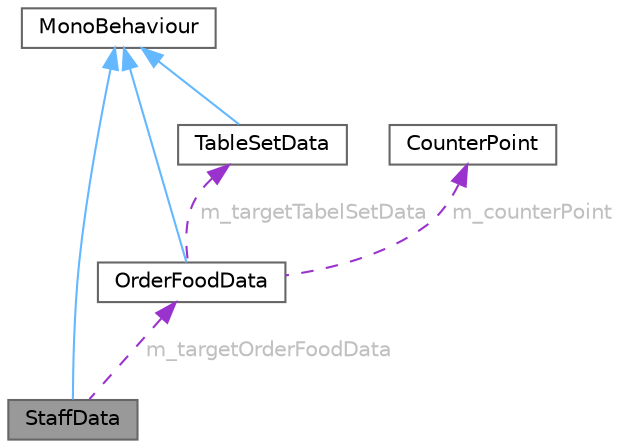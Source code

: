 digraph "StaffData"
{
 // LATEX_PDF_SIZE
  bgcolor="transparent";
  edge [fontname=Helvetica,fontsize=10,labelfontname=Helvetica,labelfontsize=10];
  node [fontname=Helvetica,fontsize=10,shape=box,height=0.2,width=0.4];
  Node1 [id="Node000001",label="StaffData",height=0.2,width=0.4,color="gray40", fillcolor="grey60", style="filled", fontcolor="black",tooltip=" "];
  Node2 -> Node1 [id="edge1_Node000001_Node000002",dir="back",color="steelblue1",style="solid",tooltip=" "];
  Node2 [id="Node000002",label="MonoBehaviour",height=0.2,width=0.4,color="gray40", fillcolor="white", style="filled",tooltip=" "];
  Node3 -> Node1 [id="edge2_Node000001_Node000003",dir="back",color="darkorchid3",style="dashed",tooltip=" ",label=" m_targetOrderFoodData",fontcolor="grey" ];
  Node3 [id="Node000003",label="OrderFoodData",height=0.2,width=0.4,color="gray40", fillcolor="white", style="filled",URL="$class_order_food_data.html",tooltip=" "];
  Node2 -> Node3 [id="edge3_Node000003_Node000002",dir="back",color="steelblue1",style="solid",tooltip=" "];
  Node4 -> Node3 [id="edge4_Node000003_Node000004",dir="back",color="darkorchid3",style="dashed",tooltip=" ",label=" m_targetTabelSetData",fontcolor="grey" ];
  Node4 [id="Node000004",label="TableSetData",height=0.2,width=0.4,color="gray40", fillcolor="white", style="filled",URL="$class_table_set_data.html",tooltip=" "];
  Node2 -> Node4 [id="edge5_Node000004_Node000002",dir="back",color="steelblue1",style="solid",tooltip=" "];
  Node5 -> Node3 [id="edge6_Node000003_Node000005",dir="back",color="darkorchid3",style="dashed",tooltip=" ",label=" m_counterPoint",fontcolor="grey" ];
  Node5 [id="Node000005",label="CounterPoint",height=0.2,width=0.4,color="gray40", fillcolor="white", style="filled",URL="$class_counter_point.html",tooltip=" "];
}
